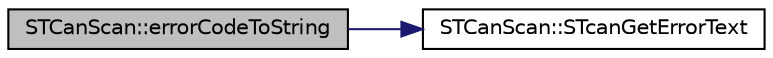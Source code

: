 digraph "STCanScan::errorCodeToString"
{
 // LATEX_PDF_SIZE
  edge [fontname="Helvetica",fontsize="10",labelfontname="Helvetica",labelfontsize="10"];
  node [fontname="Helvetica",fontsize="10",shape=record];
  rankdir="LR";
  Node1 [label="STCanScan::errorCodeToString",height=0.2,width=0.4,color="black", fillcolor="grey75", style="filled", fontcolor="black",tooltip=" "];
  Node1 -> Node2 [color="midnightblue",fontsize="10",style="solid",fontname="Helvetica"];
  Node2 [label="STCanScan::STcanGetErrorText",height=0.2,width=0.4,color="black", fillcolor="white", style="filled",URL="$classSTCanScan.html#a794110572725db6b7c153104ee1330b3",tooltip=" "];
}
